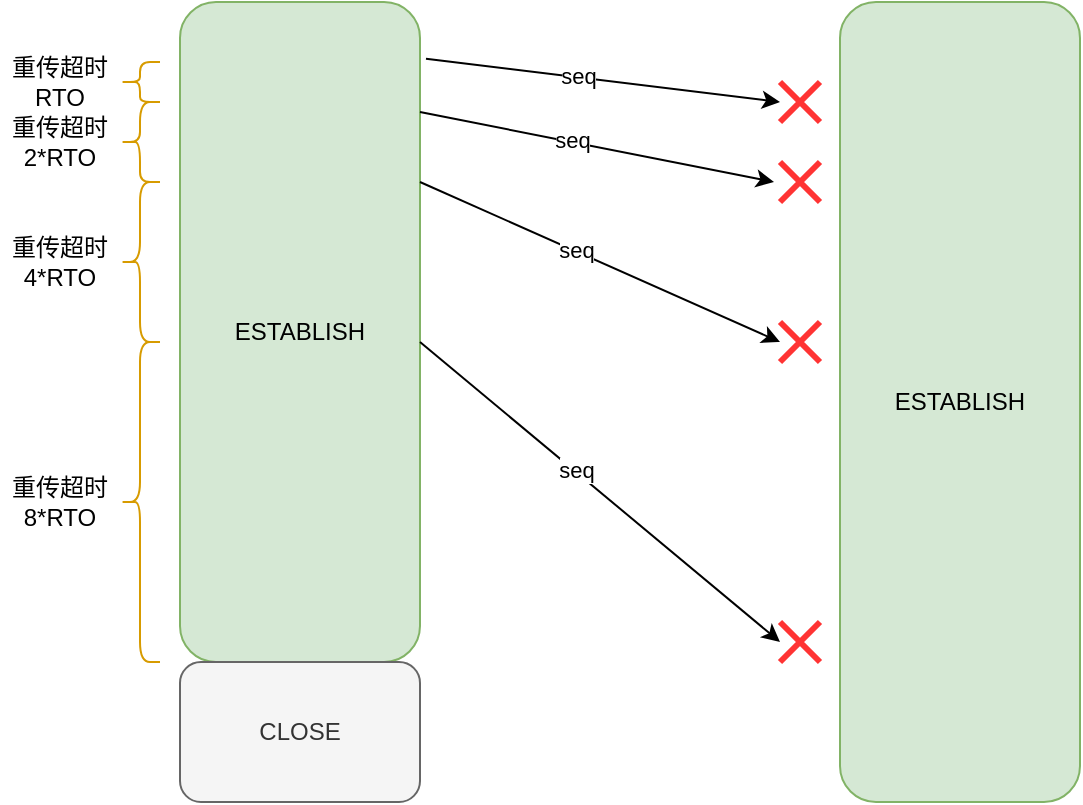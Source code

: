 <mxfile version="20.8.16" type="device"><diagram name="第 1 页" id="rM8j7UXgsIs_4yj_zaCb"><mxGraphModel dx="1418" dy="828" grid="1" gridSize="10" guides="1" tooltips="1" connect="1" arrows="1" fold="1" page="1" pageScale="1" pageWidth="827" pageHeight="1169" math="0" shadow="0"><root><mxCell id="0"/><mxCell id="1" parent="0"/><mxCell id="NiQcPkI9Ou7xpyMPSRXo-3" value="ESTABLISH" style="rounded=1;whiteSpace=wrap;html=1;fillColor=#d5e8d4;strokeColor=#82b366;" parent="1" vertex="1"><mxGeometry x="150" y="160" width="120" height="330" as="geometry"/></mxCell><mxCell id="NiQcPkI9Ou7xpyMPSRXo-4" value="ESTABLISH" style="rounded=1;whiteSpace=wrap;html=1;fillColor=#d5e8d4;strokeColor=#82b366;" parent="1" vertex="1"><mxGeometry x="480" y="160" width="120" height="400" as="geometry"/></mxCell><mxCell id="J9tkuOY3r8yE4bf_1qsk-1" value="" style="endArrow=classic;html=1;rounded=0;exitX=1.025;exitY=0.086;exitDx=0;exitDy=0;exitPerimeter=0;" edge="1" parent="1" source="NiQcPkI9Ou7xpyMPSRXo-3"><mxGeometry width="50" height="50" relative="1" as="geometry"><mxPoint x="340" y="180" as="sourcePoint"/><mxPoint x="450" y="210" as="targetPoint"/></mxGeometry></mxCell><mxCell id="J9tkuOY3r8yE4bf_1qsk-3" value="seq" style="edgeLabel;html=1;align=center;verticalAlign=middle;resizable=0;points=[];" vertex="1" connectable="0" parent="J9tkuOY3r8yE4bf_1qsk-1"><mxGeometry x="-0.143" y="1" relative="1" as="geometry"><mxPoint as="offset"/></mxGeometry></mxCell><mxCell id="J9tkuOY3r8yE4bf_1qsk-2" value="" style="shape=umlDestroy;whiteSpace=wrap;html=1;strokeWidth=3;strokeColor=#FF3333;" vertex="1" parent="1"><mxGeometry x="450" y="200" width="20" height="20" as="geometry"/></mxCell><mxCell id="J9tkuOY3r8yE4bf_1qsk-4" value="" style="shape=curlyBracket;whiteSpace=wrap;html=1;rounded=1;labelPosition=left;verticalLabelPosition=middle;align=right;verticalAlign=middle;strokeColor=#d79b00;fillColor=#ffe6cc;" vertex="1" parent="1"><mxGeometry x="120" y="190" width="20" height="20" as="geometry"/></mxCell><mxCell id="J9tkuOY3r8yE4bf_1qsk-5" value="重传超时&lt;br&gt;RTO" style="text;html=1;strokeColor=none;fillColor=none;align=center;verticalAlign=middle;whiteSpace=wrap;rounded=0;" vertex="1" parent="1"><mxGeometry x="60" y="185" width="60" height="30" as="geometry"/></mxCell><mxCell id="J9tkuOY3r8yE4bf_1qsk-6" value="" style="endArrow=classic;html=1;rounded=0;exitX=1.025;exitY=0.086;exitDx=0;exitDy=0;exitPerimeter=0;" edge="1" parent="1"><mxGeometry width="50" height="50" relative="1" as="geometry"><mxPoint x="270" y="215.0" as="sourcePoint"/><mxPoint x="447" y="250" as="targetPoint"/></mxGeometry></mxCell><mxCell id="J9tkuOY3r8yE4bf_1qsk-7" value="seq" style="edgeLabel;html=1;align=center;verticalAlign=middle;resizable=0;points=[];" vertex="1" connectable="0" parent="J9tkuOY3r8yE4bf_1qsk-6"><mxGeometry x="-0.143" y="1" relative="1" as="geometry"><mxPoint as="offset"/></mxGeometry></mxCell><mxCell id="J9tkuOY3r8yE4bf_1qsk-8" value="" style="shape=umlDestroy;whiteSpace=wrap;html=1;strokeWidth=3;strokeColor=#FF3333;" vertex="1" parent="1"><mxGeometry x="450" y="240" width="20" height="20" as="geometry"/></mxCell><mxCell id="J9tkuOY3r8yE4bf_1qsk-9" value="" style="shape=curlyBracket;whiteSpace=wrap;html=1;rounded=1;labelPosition=left;verticalLabelPosition=middle;align=right;verticalAlign=middle;strokeColor=#d79b00;fillColor=#ffe6cc;" vertex="1" parent="1"><mxGeometry x="120" y="210" width="20" height="40" as="geometry"/></mxCell><mxCell id="J9tkuOY3r8yE4bf_1qsk-10" value="重传超时&lt;br&gt;2*RTO" style="text;html=1;strokeColor=none;fillColor=none;align=center;verticalAlign=middle;whiteSpace=wrap;rounded=0;" vertex="1" parent="1"><mxGeometry x="60" y="215" width="60" height="30" as="geometry"/></mxCell><mxCell id="J9tkuOY3r8yE4bf_1qsk-11" value="" style="endArrow=classic;html=1;rounded=0;exitX=1.025;exitY=0.086;exitDx=0;exitDy=0;exitPerimeter=0;" edge="1" parent="1"><mxGeometry width="50" height="50" relative="1" as="geometry"><mxPoint x="270" y="250" as="sourcePoint"/><mxPoint x="450" y="330" as="targetPoint"/></mxGeometry></mxCell><mxCell id="J9tkuOY3r8yE4bf_1qsk-12" value="seq" style="edgeLabel;html=1;align=center;verticalAlign=middle;resizable=0;points=[];" vertex="1" connectable="0" parent="J9tkuOY3r8yE4bf_1qsk-11"><mxGeometry x="-0.143" y="1" relative="1" as="geometry"><mxPoint as="offset"/></mxGeometry></mxCell><mxCell id="J9tkuOY3r8yE4bf_1qsk-13" value="" style="shape=umlDestroy;whiteSpace=wrap;html=1;strokeWidth=3;strokeColor=#FF3333;" vertex="1" parent="1"><mxGeometry x="450" y="320" width="20" height="20" as="geometry"/></mxCell><mxCell id="J9tkuOY3r8yE4bf_1qsk-14" value="" style="shape=curlyBracket;whiteSpace=wrap;html=1;rounded=1;labelPosition=left;verticalLabelPosition=middle;align=right;verticalAlign=middle;strokeColor=#d79b00;fillColor=#ffe6cc;" vertex="1" parent="1"><mxGeometry x="120" y="250" width="20" height="80" as="geometry"/></mxCell><mxCell id="J9tkuOY3r8yE4bf_1qsk-15" value="重传超时&lt;br&gt;4*RTO" style="text;html=1;strokeColor=none;fillColor=none;align=center;verticalAlign=middle;whiteSpace=wrap;rounded=0;" vertex="1" parent="1"><mxGeometry x="60" y="275" width="60" height="30" as="geometry"/></mxCell><mxCell id="J9tkuOY3r8yE4bf_1qsk-16" value="" style="shape=curlyBracket;whiteSpace=wrap;html=1;rounded=1;labelPosition=left;verticalLabelPosition=middle;align=right;verticalAlign=middle;strokeColor=#d79b00;fillColor=#ffe6cc;" vertex="1" parent="1"><mxGeometry x="120" y="330" width="20" height="160" as="geometry"/></mxCell><mxCell id="J9tkuOY3r8yE4bf_1qsk-17" value="" style="endArrow=classic;html=1;rounded=0;exitX=1.025;exitY=0.086;exitDx=0;exitDy=0;exitPerimeter=0;" edge="1" parent="1"><mxGeometry width="50" height="50" relative="1" as="geometry"><mxPoint x="270" y="330" as="sourcePoint"/><mxPoint x="450" y="480" as="targetPoint"/></mxGeometry></mxCell><mxCell id="J9tkuOY3r8yE4bf_1qsk-18" value="seq" style="edgeLabel;html=1;align=center;verticalAlign=middle;resizable=0;points=[];" vertex="1" connectable="0" parent="J9tkuOY3r8yE4bf_1qsk-17"><mxGeometry x="-0.143" y="1" relative="1" as="geometry"><mxPoint as="offset"/></mxGeometry></mxCell><mxCell id="J9tkuOY3r8yE4bf_1qsk-19" value="" style="shape=umlDestroy;whiteSpace=wrap;html=1;strokeWidth=3;strokeColor=#FF3333;" vertex="1" parent="1"><mxGeometry x="450" y="470" width="20" height="20" as="geometry"/></mxCell><mxCell id="J9tkuOY3r8yE4bf_1qsk-20" value="重传超时&lt;br&gt;8*RTO" style="text;html=1;strokeColor=none;fillColor=none;align=center;verticalAlign=middle;whiteSpace=wrap;rounded=0;" vertex="1" parent="1"><mxGeometry x="60" y="395" width="60" height="30" as="geometry"/></mxCell><mxCell id="J9tkuOY3r8yE4bf_1qsk-21" value="CLOSE" style="rounded=1;whiteSpace=wrap;html=1;fillColor=#f5f5f5;strokeColor=#666666;fontColor=#333333;" vertex="1" parent="1"><mxGeometry x="150" y="490" width="120" height="70" as="geometry"/></mxCell></root></mxGraphModel></diagram></mxfile>